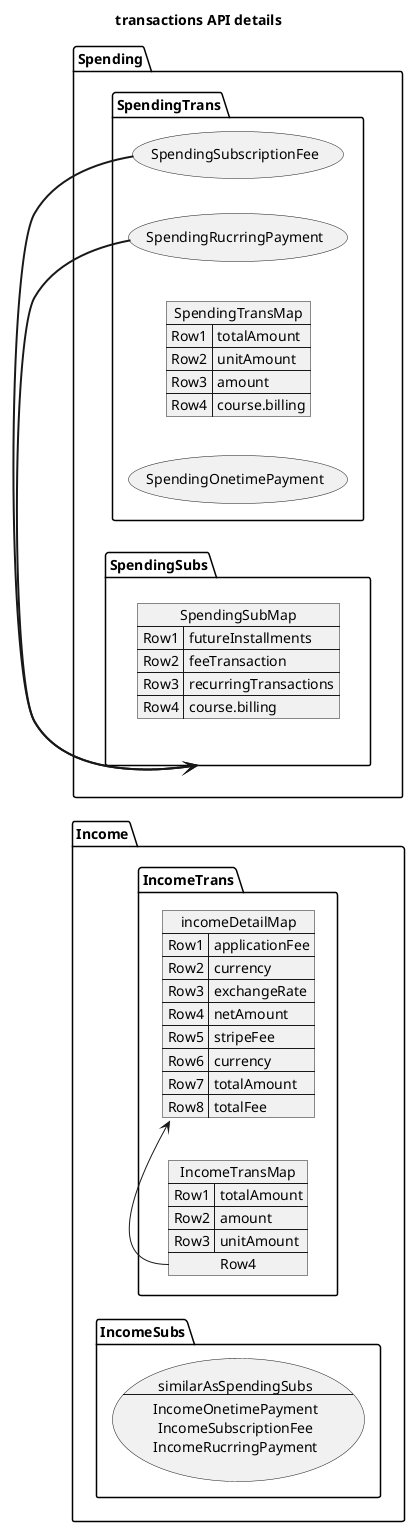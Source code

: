 @startuml
title transactions API details

left to right direction

package Spending {
  package SpendingTrans {
    map SpendingTransMap {    
      Row1 => totalAmount
      Row2 => unitAmount
      Row3 => amount
      Row4 => course.billing
    }

    usecase SpendingOnetimePayment

    usecase SpendingSubscriptionFee

    usecase SpendingRucrringPayment
  }

  package SpendingSubs {
    map SpendingSubMap {
      Row1 => futureInstallments
      Row2 => feeTransaction
      Row3 => recurringTransactions
      Row4 => course.billing
    } 
  }
}

package Income {
  package IncomeTrans {
    map incomeDetailMap {
      Row1 => applicationFee
      Row2 => currency
      Row3 => exchangeRate
      Row4 => netAmount
      Row5 => stripeFee
      Row6 => currency
      Row7 => totalAmount
      Row8 => totalFee
    }

    map IncomeTransMap {    
      Row1 => totalAmount
      Row2 => amount
      Row3 => unitAmount
      Row4 *-> incomeDetailMap
    } 
  }

  package IncomeSubs {
    usecase similarAsSpendingSubs as "
      similarAsSpendingSubs
      ----
      IncomeOnetimePayment
      IncomeSubscriptionFee
      IncomeRucrringPayment
    "
  }
}

SpendingSubscriptionFee => SpendingSubs
SpendingRucrringPayment => SpendingSubs

@enduml